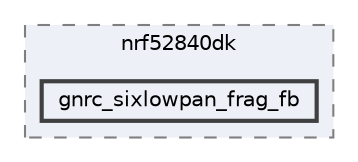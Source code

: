 digraph "/home/mj/Desktop/IoT-Chat-Digitalization/TextYourIoTDevice/bin/nrf52840dk/gnrc_sixlowpan_frag_fb"
{
 // LATEX_PDF_SIZE
  bgcolor="transparent";
  edge [fontname=Helvetica,fontsize=10,labelfontname=Helvetica,labelfontsize=10];
  node [fontname=Helvetica,fontsize=10,shape=box,height=0.2,width=0.4];
  compound=true
  subgraph clusterdir_0c725116918d2e080617d882693859a8 {
    graph [ bgcolor="#edf0f7", pencolor="grey50", label="nrf52840dk", fontname=Helvetica,fontsize=10 style="filled,dashed", URL="dir_0c725116918d2e080617d882693859a8.html",tooltip=""]
  dir_ec74803a7d6f7e464446d270f4e2f3b6 [label="gnrc_sixlowpan_frag_fb", fillcolor="#edf0f7", color="grey25", style="filled,bold", URL="dir_ec74803a7d6f7e464446d270f4e2f3b6.html",tooltip=""];
  }
}

